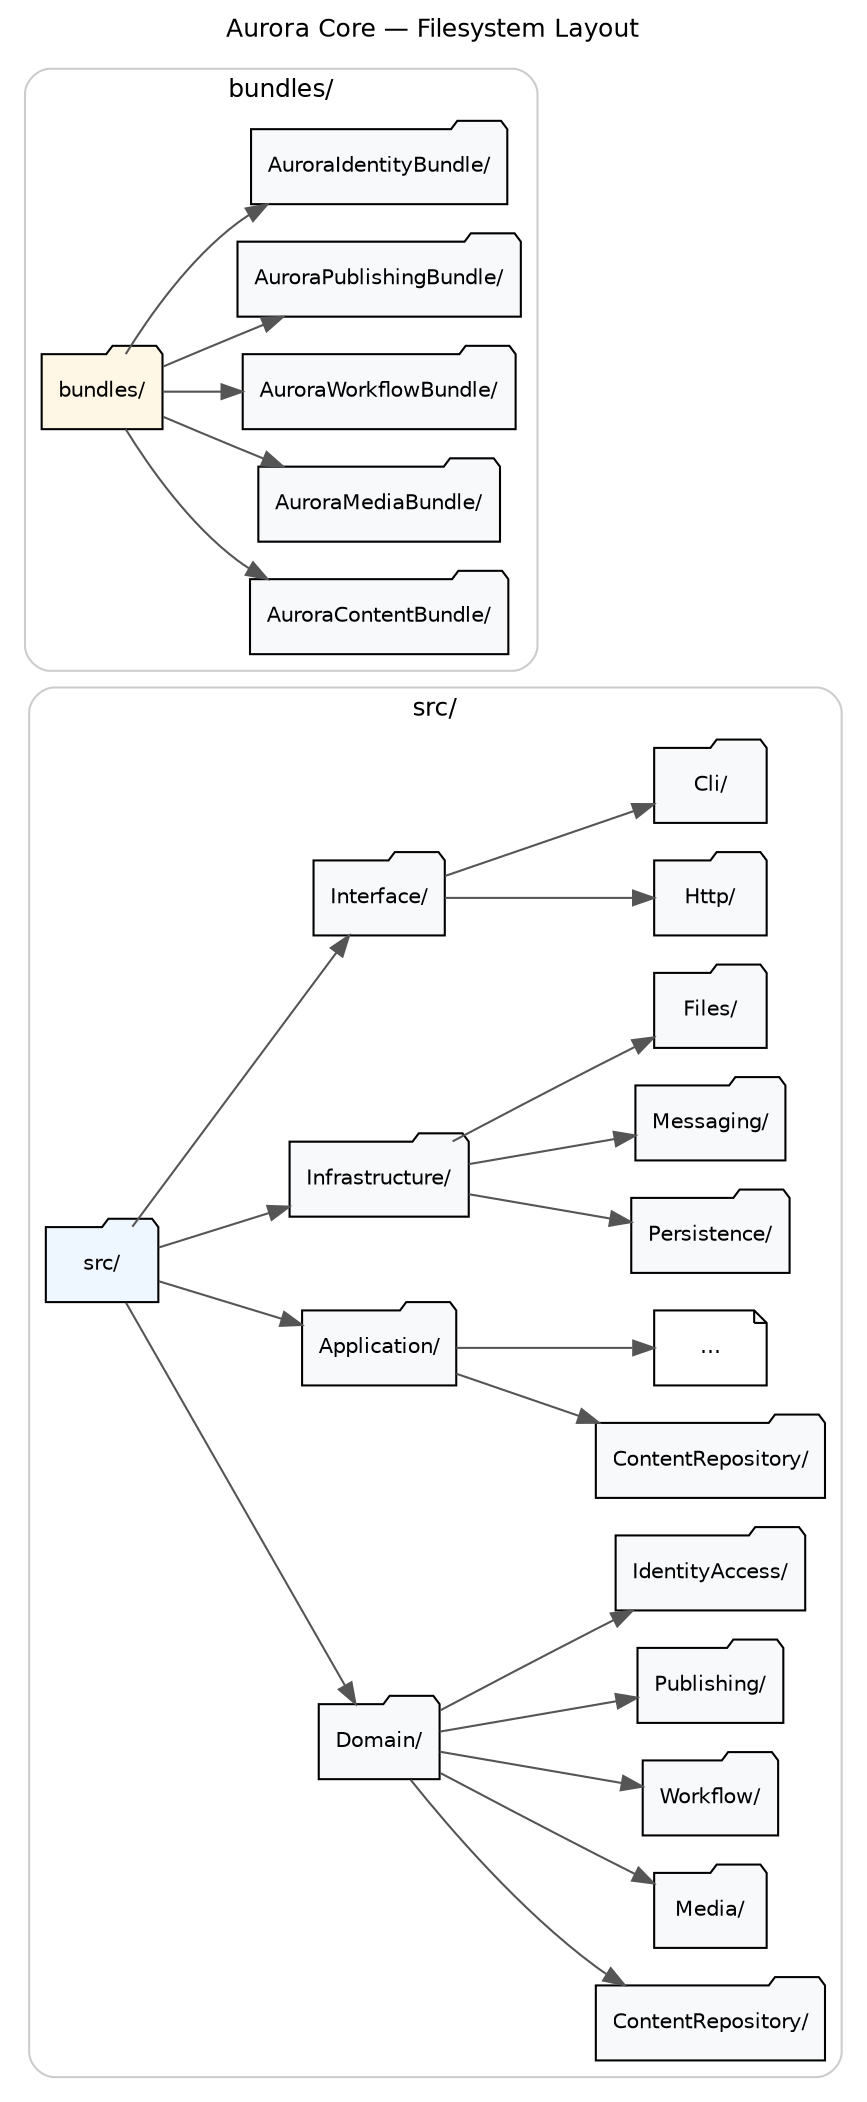 digraph "Aurora Filesystem Layout" {
  graph [rankdir=LR, fontsize=12, label="Aurora Core — Filesystem Layout", labelloc=t, fontname="Helvetica"];
  node  [fontname="Helvetica", fontsize=10, shape=folder, style="rounded,filled", fillcolor="#f8f9fb"];
  edge  [fontname="Helvetica", fontsize=9, color="#555555"];

  subgraph cluster_src {
    label="src/";
    style="rounded";
    color="#cccccc";

    src           [label="src/", shape=folder, fillcolor="#eef7ff"];
    domain        [label="Domain/"];
    application   [label="Application/"];
    infrastructure[label="Infrastructure/"];
    interface     [label="Interface/"];

    src -> domain;
    src -> application;
    src -> infrastructure;
    src -> interface;

    # Domain children
    cr            [label="ContentRepository/"];
    media         [label="Media/"];
    workflow      [label="Workflow/"];
    publishing    [label="Publishing/"];
    identity      [label="IdentityAccess/"];

    domain -> cr;
    domain -> media;
    domain -> workflow;
    domain -> publishing;
    domain -> identity;

    # Application children (example set)
    app_cr        [label="ContentRepository/"];
    app_ellipsis  [label="…", shape=note, fillcolor="#ffffff"];

    application -> app_cr;
    application -> app_ellipsis;

    # Infrastructure children
    persistence   [label="Persistence/"];
    messaging     [label="Messaging/"];
    files         [label="Files/"];

    infrastructure -> persistence;
    infrastructure -> messaging;
    infrastructure -> files;

    # Interface children
    http          [label="Http/"];
    cli           [label="Cli/"];

    interface -> http;
    interface -> cli;
  }

  subgraph cluster_bundles {
    label="bundles/";
    style="rounded";
    color="#cccccc";

    bundles       [label="bundles/", shape=folder, fillcolor="#fff7e6"];

    aurora_content    [label="AuroraContentBundle/"];
    aurora_media      [label="AuroraMediaBundle/"];
    aurora_workflow   [label="AuroraWorkflowBundle/"];
    aurora_publishing [label="AuroraPublishingBundle/"];
    aurora_identity   [label="AuroraIdentityBundle/"];

    bundles -> aurora_content;
    bundles -> aurora_media;
    bundles -> aurora_workflow;
    bundles -> aurora_publishing;
    bundles -> aurora_identity;
  }
}